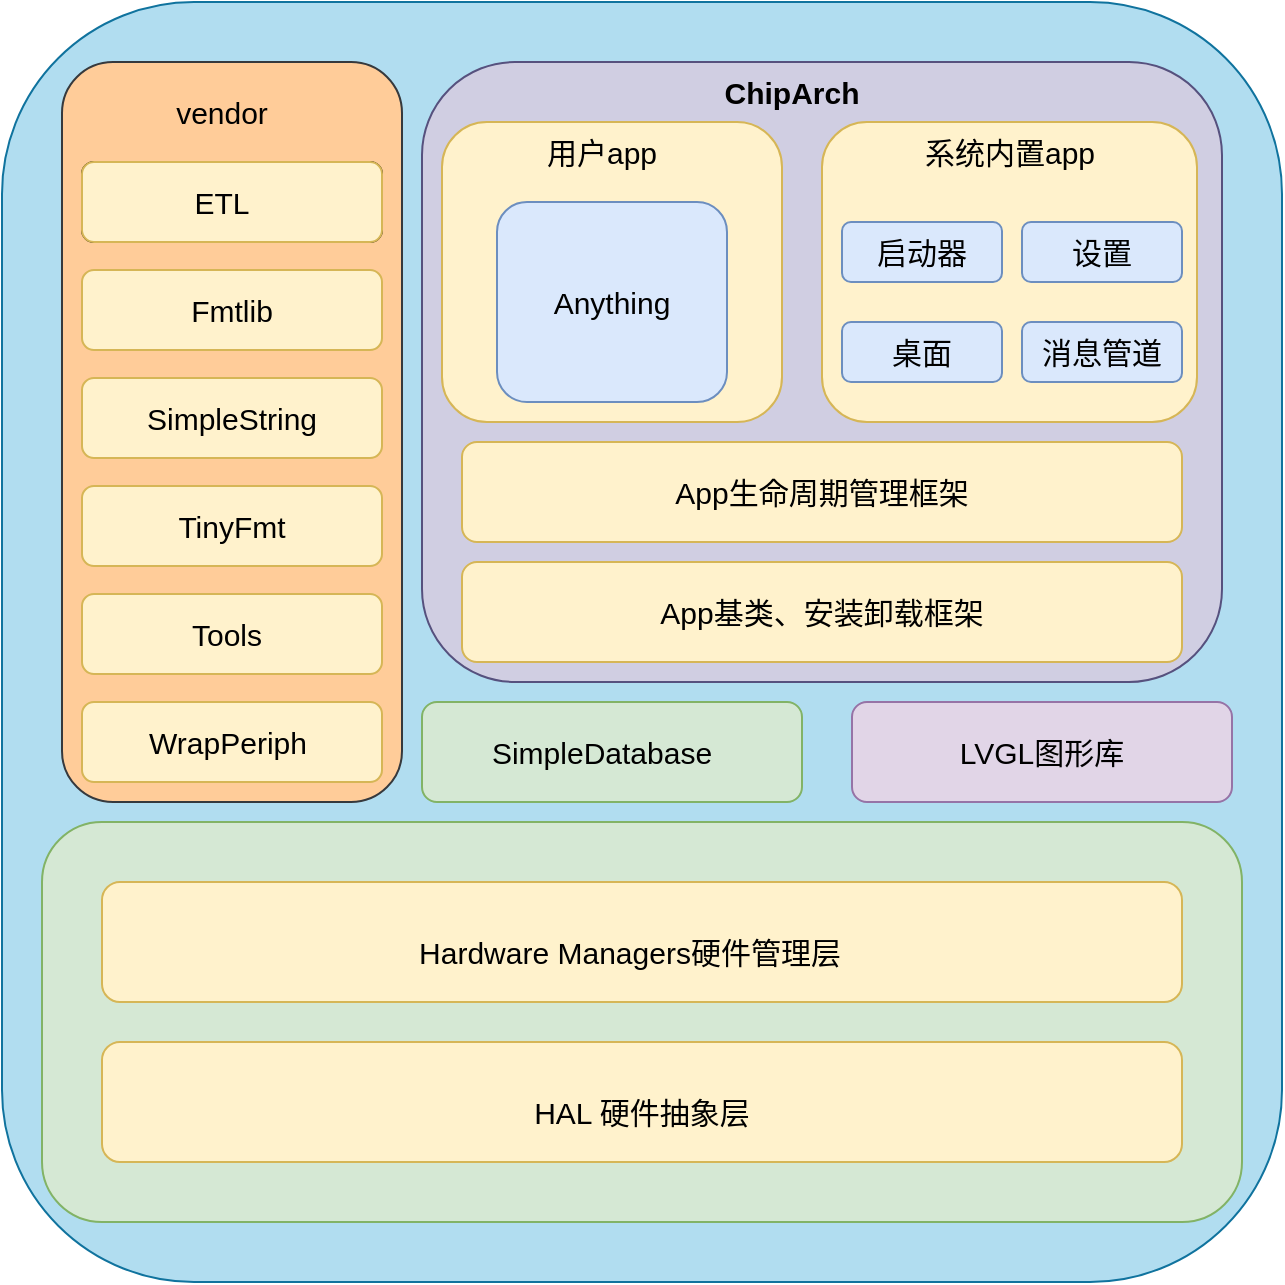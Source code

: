 <mxfile>
    <diagram id="M0eYjzm04KUWwCWdnXur" name="第 1 页">
        <mxGraphModel dx="709" dy="581" grid="1" gridSize="10" guides="1" tooltips="1" connect="1" arrows="1" fold="1" page="1" pageScale="1" pageWidth="827" pageHeight="1169" math="0" shadow="0">
            <root>
                <mxCell id="0"/>
                <mxCell id="1" parent="0"/>
                <mxCell id="2" value="" style="rounded=1;whiteSpace=wrap;html=1;fillColor=#b1ddf0;strokeColor=#10739e;" vertex="1" parent="1">
                    <mxGeometry x="100" y="20" width="640" height="640" as="geometry"/>
                </mxCell>
                <mxCell id="3" value="" style="rounded=1;whiteSpace=wrap;html=1;fillColor=#d0cee2;strokeColor=#56517e;" vertex="1" parent="1">
                    <mxGeometry x="310" y="50" width="400" height="310" as="geometry"/>
                </mxCell>
                <mxCell id="4" value="" style="rounded=1;whiteSpace=wrap;html=1;fillColor=#e1d5e7;strokeColor=#9673a6;" vertex="1" parent="1">
                    <mxGeometry x="525" y="370" width="190" height="50" as="geometry"/>
                </mxCell>
                <mxCell id="6" value="" style="rounded=1;whiteSpace=wrap;html=1;fillColor=#d5e8d4;strokeColor=#82b366;" vertex="1" parent="1">
                    <mxGeometry x="310" y="370" width="190" height="50" as="geometry"/>
                </mxCell>
                <mxCell id="7" value="" style="rounded=1;whiteSpace=wrap;html=1;fillColor=#d5e8d4;strokeColor=#82b366;" vertex="1" parent="1">
                    <mxGeometry x="120" y="430" width="600" height="200" as="geometry"/>
                </mxCell>
                <mxCell id="8" value="" style="rounded=1;whiteSpace=wrap;html=1;fillColor=#ffcc99;strokeColor=#36393d;" vertex="1" parent="1">
                    <mxGeometry x="130" y="50" width="170" height="370" as="geometry"/>
                </mxCell>
                <mxCell id="9" value="" style="rounded=1;whiteSpace=wrap;html=1;fillColor=#fff2cc;strokeColor=#d6b656;" vertex="1" parent="1">
                    <mxGeometry x="150" y="460" width="540" height="60" as="geometry"/>
                </mxCell>
                <mxCell id="11" value="" style="rounded=1;whiteSpace=wrap;html=1;fillColor=#fff2cc;strokeColor=#d6b656;" vertex="1" parent="1">
                    <mxGeometry x="320" y="80" width="170" height="150" as="geometry"/>
                </mxCell>
                <mxCell id="12" value="" style="rounded=1;whiteSpace=wrap;html=1;fillColor=#fff2cc;strokeColor=#d6b656;" vertex="1" parent="1">
                    <mxGeometry x="510" y="80" width="187.5" height="150" as="geometry"/>
                </mxCell>
                <mxCell id="16" value="" style="rounded=1;whiteSpace=wrap;html=1;fillColor=#dae8fc;strokeColor=#6c8ebf;flipH=1;" vertex="1" parent="1">
                    <mxGeometry x="610" y="130" width="80" height="30" as="geometry"/>
                </mxCell>
                <mxCell id="17" value="" style="rounded=1;whiteSpace=wrap;html=1;fillColor=#dae8fc;strokeColor=#6c8ebf;flipH=1;" vertex="1" parent="1">
                    <mxGeometry x="520" y="130" width="80" height="30" as="geometry"/>
                </mxCell>
                <mxCell id="18" value="" style="rounded=1;whiteSpace=wrap;html=1;fillColor=#dae8fc;strokeColor=#6c8ebf;flipH=1;" vertex="1" parent="1">
                    <mxGeometry x="520" y="180" width="80" height="30" as="geometry"/>
                </mxCell>
                <mxCell id="19" value="" style="rounded=1;whiteSpace=wrap;html=1;fillColor=#dae8fc;strokeColor=#6c8ebf;flipH=1;" vertex="1" parent="1">
                    <mxGeometry x="610" y="180" width="80" height="30" as="geometry"/>
                </mxCell>
                <mxCell id="20" value="" style="rounded=1;whiteSpace=wrap;html=1;fillColor=#dae8fc;strokeColor=#6c8ebf;" vertex="1" parent="1">
                    <mxGeometry x="347.5" y="120" width="115" height="100" as="geometry"/>
                </mxCell>
                <mxCell id="31" value="" style="rounded=1;whiteSpace=wrap;html=1;fillColor=#fff2cc;strokeColor=#d6b656;" vertex="1" parent="1">
                    <mxGeometry x="150" y="540" width="540" height="60" as="geometry"/>
                </mxCell>
                <mxCell id="32" value="" style="rounded=1;whiteSpace=wrap;html=1;fillColor=#fff2cc;strokeColor=#d6b656;" vertex="1" parent="1">
                    <mxGeometry x="330" y="240" width="360" height="50" as="geometry"/>
                </mxCell>
                <mxCell id="33" value="" style="rounded=1;whiteSpace=wrap;html=1;fillColor=#fff2cc;strokeColor=#d6b656;" vertex="1" parent="1">
                    <mxGeometry x="330" y="300" width="360" height="50" as="geometry"/>
                </mxCell>
                <mxCell id="35" value="" style="rounded=1;whiteSpace=wrap;html=1;" vertex="1" parent="1">
                    <mxGeometry x="140" y="100" width="150" height="40" as="geometry"/>
                </mxCell>
                <mxCell id="38" value="" style="rounded=1;whiteSpace=wrap;html=1;fillColor=#fff2cc;strokeColor=#d6b656;flipV=0;" vertex="1" parent="1">
                    <mxGeometry x="140" y="208" width="150" height="40" as="geometry"/>
                </mxCell>
                <mxCell id="39" value="" style="rounded=1;whiteSpace=wrap;html=1;fillColor=#fff2cc;strokeColor=#d6b656;flipV=0;" vertex="1" parent="1">
                    <mxGeometry x="140" y="262" width="150" height="40" as="geometry"/>
                </mxCell>
                <mxCell id="40" value="" style="rounded=1;whiteSpace=wrap;html=1;fillColor=#fff2cc;strokeColor=#d6b656;flipV=0;" vertex="1" parent="1">
                    <mxGeometry x="140" y="316" width="150" height="40" as="geometry"/>
                </mxCell>
                <mxCell id="41" value="" style="rounded=1;whiteSpace=wrap;html=1;fillColor=#fff2cc;strokeColor=#d6b656;flipV=0;" vertex="1" parent="1">
                    <mxGeometry x="140" y="370" width="150" height="40" as="geometry"/>
                </mxCell>
                <mxCell id="42" value="" style="rounded=1;whiteSpace=wrap;html=1;fillColor=#fff2cc;strokeColor=#d6b656;flipV=0;" vertex="1" parent="1">
                    <mxGeometry x="140" y="100" width="150" height="40" as="geometry"/>
                </mxCell>
                <mxCell id="43" value="" style="rounded=1;whiteSpace=wrap;html=1;fillColor=#fff2cc;strokeColor=#d6b656;flipV=0;" vertex="1" parent="1">
                    <mxGeometry x="140" y="154" width="150" height="40" as="geometry"/>
                </mxCell>
                <mxCell id="44" value="&lt;h3&gt;&lt;b&gt;&lt;font style=&quot;font-size: 15px;&quot; color=&quot;#000000&quot;&gt;ChipArch&lt;/font&gt;&lt;/b&gt;&lt;/h3&gt;" style="text;html=1;strokeColor=none;fillColor=none;align=center;verticalAlign=middle;whiteSpace=wrap;rounded=0;" vertex="1" parent="1">
                    <mxGeometry x="465" y="50" width="60" height="30" as="geometry"/>
                </mxCell>
                <mxCell id="45" value="用户app" style="text;html=1;strokeColor=none;fillColor=none;align=center;verticalAlign=middle;whiteSpace=wrap;rounded=0;fontSize=15;fontColor=#000000;" vertex="1" parent="1">
                    <mxGeometry x="370" y="80" width="60" height="30" as="geometry"/>
                </mxCell>
                <mxCell id="46" value="系统内置app" style="text;html=1;strokeColor=none;fillColor=none;align=center;verticalAlign=middle;whiteSpace=wrap;rounded=0;fontSize=15;fontColor=#000000;" vertex="1" parent="1">
                    <mxGeometry x="558.75" y="80" width="90" height="30" as="geometry"/>
                </mxCell>
                <mxCell id="47" value="Anything" style="text;html=1;strokeColor=none;fillColor=none;align=center;verticalAlign=middle;whiteSpace=wrap;rounded=0;fontSize=15;fontColor=#000000;" vertex="1" parent="1">
                    <mxGeometry x="375" y="155" width="60" height="30" as="geometry"/>
                </mxCell>
                <mxCell id="48" value="启动器&lt;span style=&quot;color: rgba(0, 0, 0, 0); font-family: monospace; font-size: 0px; text-align: start;&quot;&gt;%3CmxGraphModel%3E%3Croot%3E%3CmxCell%20id%3D%220%22%2F%3E%3CmxCell%20id%3D%221%22%20parent%3D%220%22%2F%3E%3CmxCell%20id%3D%222%22%20value%3D%22%E7%94%A8%E6%88%B7app%22%20style%3D%22text%3Bhtml%3D1%3BstrokeColor%3Dnone%3BfillColor%3Dnone%3Balign%3Dcenter%3BverticalAlign%3Dmiddle%3BwhiteSpace%3Dwrap%3Brounded%3D0%3BfontSize%3D15%3BfontColor%3D%23000000%3B%22%20vertex%3D%221%22%20parent%3D%221%22%3E%3CmxGeometry%20x%3D%22370%22%20y%3D%2280%22%20width%3D%2260%22%20height%3D%2230%22%20as%3D%22geometry%22%2F%3E%3C%2FmxCell%3E%3C%2Froot%3E%3C%2FmxGraphModel%3E&lt;/span&gt;" style="text;html=1;strokeColor=none;fillColor=none;align=center;verticalAlign=middle;whiteSpace=wrap;rounded=0;fontSize=15;fontColor=#000000;" vertex="1" parent="1">
                    <mxGeometry x="530" y="130" width="60" height="30" as="geometry"/>
                </mxCell>
                <mxCell id="49" value="桌面" style="text;html=1;strokeColor=none;fillColor=none;align=center;verticalAlign=middle;whiteSpace=wrap;rounded=0;fontSize=15;fontColor=#000000;" vertex="1" parent="1">
                    <mxGeometry x="530" y="180" width="60" height="30" as="geometry"/>
                </mxCell>
                <mxCell id="50" value="设置" style="text;html=1;strokeColor=none;fillColor=none;align=center;verticalAlign=middle;whiteSpace=wrap;rounded=0;fontSize=15;fontColor=#000000;" vertex="1" parent="1">
                    <mxGeometry x="620" y="130" width="60" height="30" as="geometry"/>
                </mxCell>
                <mxCell id="51" value="消息管道" style="text;html=1;strokeColor=none;fillColor=none;align=center;verticalAlign=middle;whiteSpace=wrap;rounded=0;fontSize=15;fontColor=#000000;" vertex="1" parent="1">
                    <mxGeometry x="615" y="180" width="70" height="30" as="geometry"/>
                </mxCell>
                <mxCell id="52" value="App生命周期管理框架" style="text;html=1;strokeColor=none;fillColor=none;align=center;verticalAlign=middle;whiteSpace=wrap;rounded=0;fontSize=15;fontColor=#000000;" vertex="1" parent="1">
                    <mxGeometry x="390" y="250" width="240" height="30" as="geometry"/>
                </mxCell>
                <mxCell id="53" value="App基类、安装卸载框架" style="text;html=1;strokeColor=none;fillColor=none;align=center;verticalAlign=middle;whiteSpace=wrap;rounded=0;fontSize=15;fontColor=#000000;" vertex="1" parent="1">
                    <mxGeometry x="390" y="310" width="240" height="30" as="geometry"/>
                </mxCell>
                <mxCell id="55" value="SimpleDatabase" style="text;html=1;strokeColor=none;fillColor=none;align=center;verticalAlign=middle;whiteSpace=wrap;rounded=0;fontSize=15;fontColor=#000000;" vertex="1" parent="1">
                    <mxGeometry x="370" y="380" width="60" height="30" as="geometry"/>
                </mxCell>
                <mxCell id="57" value="LVGL图形库" style="text;html=1;strokeColor=none;fillColor=none;align=center;verticalAlign=middle;whiteSpace=wrap;rounded=0;fontSize=15;fontColor=#000000;" vertex="1" parent="1">
                    <mxGeometry x="570" y="380" width="100" height="30" as="geometry"/>
                </mxCell>
                <mxCell id="58" value="Hardware Managers硬件管理层&lt;br&gt;" style="text;html=1;strokeColor=none;fillColor=none;align=center;verticalAlign=middle;whiteSpace=wrap;rounded=0;fontSize=15;fontColor=#000000;" vertex="1" parent="1">
                    <mxGeometry x="307" y="480" width="214" height="30" as="geometry"/>
                </mxCell>
                <mxCell id="59" value="HAL 硬件抽象层" style="text;html=1;strokeColor=none;fillColor=none;align=center;verticalAlign=middle;whiteSpace=wrap;rounded=0;fontSize=15;fontColor=#000000;" vertex="1" parent="1">
                    <mxGeometry x="313" y="560" width="214" height="30" as="geometry"/>
                </mxCell>
                <mxCell id="60" value="vendor" style="text;html=1;strokeColor=none;fillColor=none;align=center;verticalAlign=middle;whiteSpace=wrap;rounded=0;fontSize=15;fontColor=#000000;" vertex="1" parent="1">
                    <mxGeometry x="180" y="60" width="60" height="30" as="geometry"/>
                </mxCell>
                <mxCell id="61" value="ETL" style="text;html=1;strokeColor=none;fillColor=none;align=center;verticalAlign=middle;whiteSpace=wrap;rounded=0;fontSize=15;fontColor=#000000;" vertex="1" parent="1">
                    <mxGeometry x="180" y="105" width="60" height="30" as="geometry"/>
                </mxCell>
                <mxCell id="62" value="Fmtlib" style="text;html=1;strokeColor=none;fillColor=none;align=center;verticalAlign=middle;whiteSpace=wrap;rounded=0;fontSize=15;fontColor=#000000;" vertex="1" parent="1">
                    <mxGeometry x="185" y="159" width="60" height="30" as="geometry"/>
                </mxCell>
                <mxCell id="63" value="SimpleString" style="text;html=1;strokeColor=none;fillColor=none;align=center;verticalAlign=middle;whiteSpace=wrap;rounded=0;fontSize=15;fontColor=#000000;" vertex="1" parent="1">
                    <mxGeometry x="185" y="213" width="60" height="30" as="geometry"/>
                </mxCell>
                <mxCell id="64" value="TinyFmt" style="text;html=1;strokeColor=none;fillColor=none;align=center;verticalAlign=middle;whiteSpace=wrap;rounded=0;fontSize=15;fontColor=#000000;" vertex="1" parent="1">
                    <mxGeometry x="185" y="267" width="60" height="30" as="geometry"/>
                </mxCell>
                <mxCell id="65" value="Tools" style="text;html=1;strokeColor=none;fillColor=none;align=center;verticalAlign=middle;whiteSpace=wrap;rounded=0;fontSize=15;fontColor=#000000;" vertex="1" parent="1">
                    <mxGeometry x="180" y="321" width="65" height="30" as="geometry"/>
                </mxCell>
                <mxCell id="66" value="WrapPeriph" style="text;html=1;strokeColor=none;fillColor=none;align=center;verticalAlign=middle;whiteSpace=wrap;rounded=0;fontSize=15;fontColor=#000000;" vertex="1" parent="1">
                    <mxGeometry x="182.5" y="375" width="60" height="30" as="geometry"/>
                </mxCell>
            </root>
        </mxGraphModel>
    </diagram>
</mxfile>